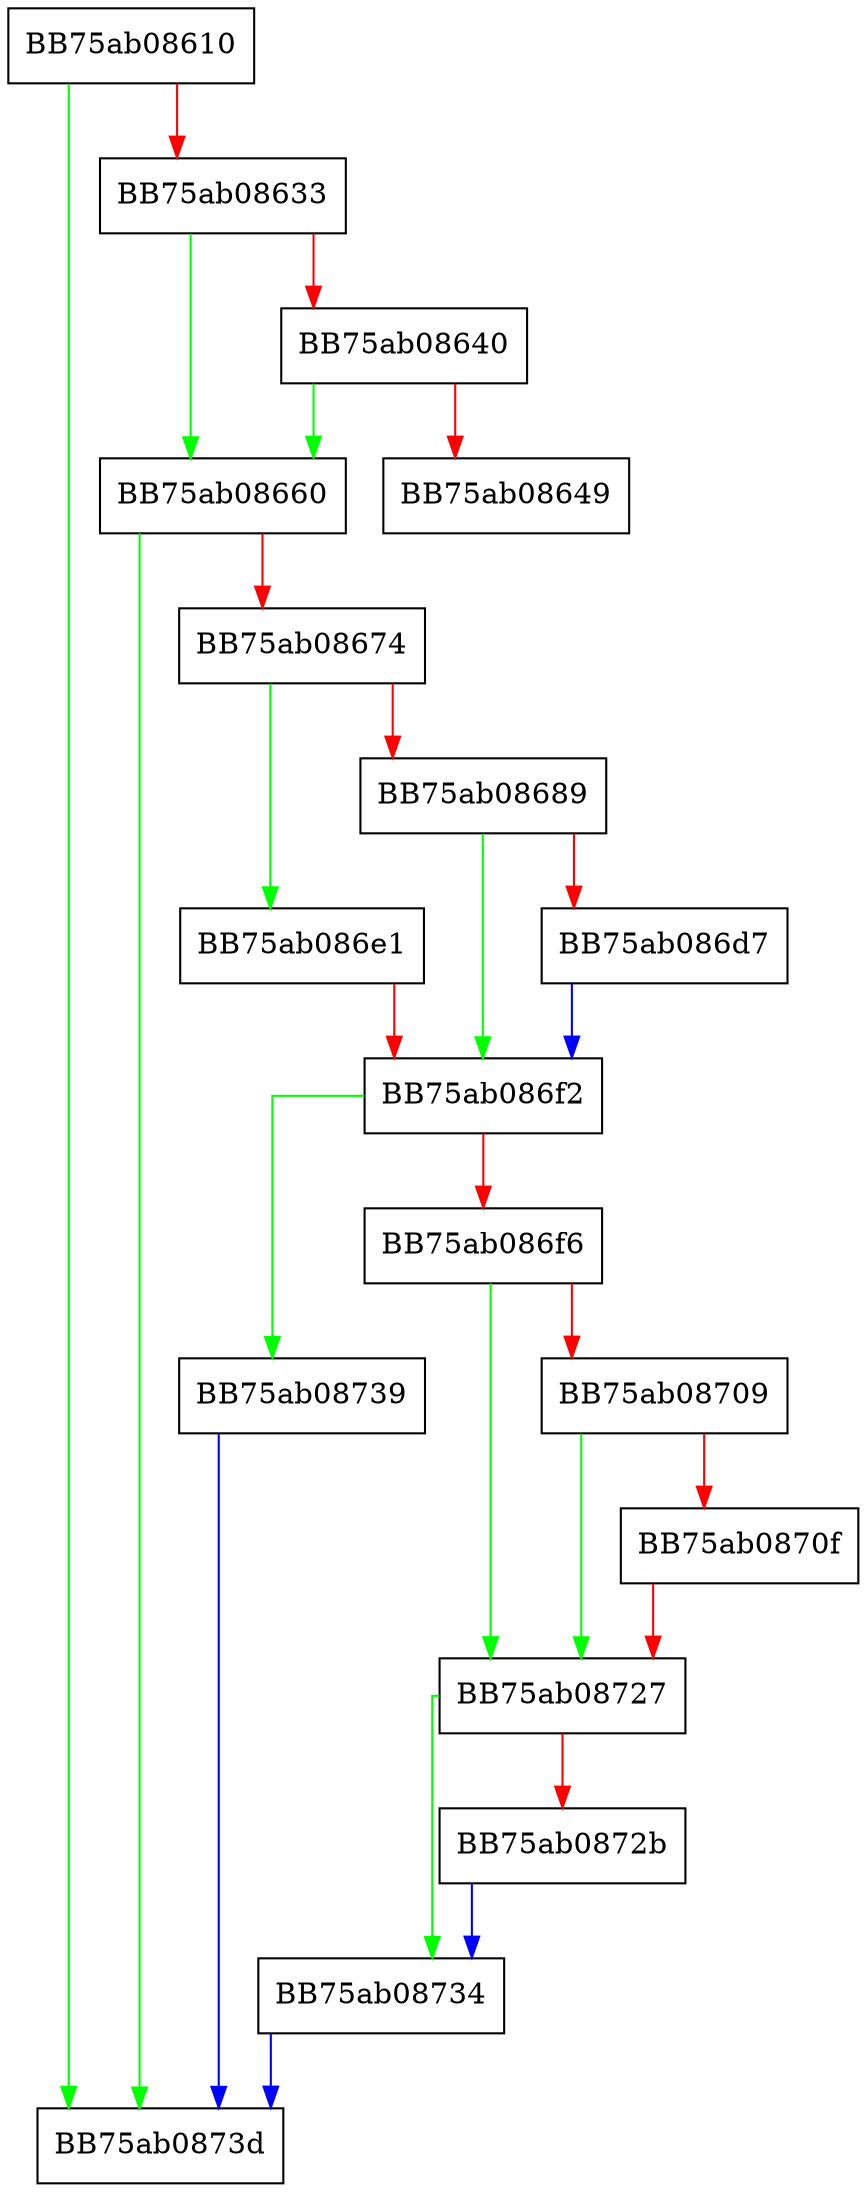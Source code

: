 digraph DeleteRegKey {
  node [shape="box"];
  graph [splines=ortho];
  BB75ab08610 -> BB75ab0873d [color="green"];
  BB75ab08610 -> BB75ab08633 [color="red"];
  BB75ab08633 -> BB75ab08660 [color="green"];
  BB75ab08633 -> BB75ab08640 [color="red"];
  BB75ab08640 -> BB75ab08660 [color="green"];
  BB75ab08640 -> BB75ab08649 [color="red"];
  BB75ab08660 -> BB75ab0873d [color="green"];
  BB75ab08660 -> BB75ab08674 [color="red"];
  BB75ab08674 -> BB75ab086e1 [color="green"];
  BB75ab08674 -> BB75ab08689 [color="red"];
  BB75ab08689 -> BB75ab086f2 [color="green"];
  BB75ab08689 -> BB75ab086d7 [color="red"];
  BB75ab086d7 -> BB75ab086f2 [color="blue"];
  BB75ab086e1 -> BB75ab086f2 [color="red"];
  BB75ab086f2 -> BB75ab08739 [color="green"];
  BB75ab086f2 -> BB75ab086f6 [color="red"];
  BB75ab086f6 -> BB75ab08727 [color="green"];
  BB75ab086f6 -> BB75ab08709 [color="red"];
  BB75ab08709 -> BB75ab08727 [color="green"];
  BB75ab08709 -> BB75ab0870f [color="red"];
  BB75ab0870f -> BB75ab08727 [color="red"];
  BB75ab08727 -> BB75ab08734 [color="green"];
  BB75ab08727 -> BB75ab0872b [color="red"];
  BB75ab0872b -> BB75ab08734 [color="blue"];
  BB75ab08734 -> BB75ab0873d [color="blue"];
  BB75ab08739 -> BB75ab0873d [color="blue"];
}
